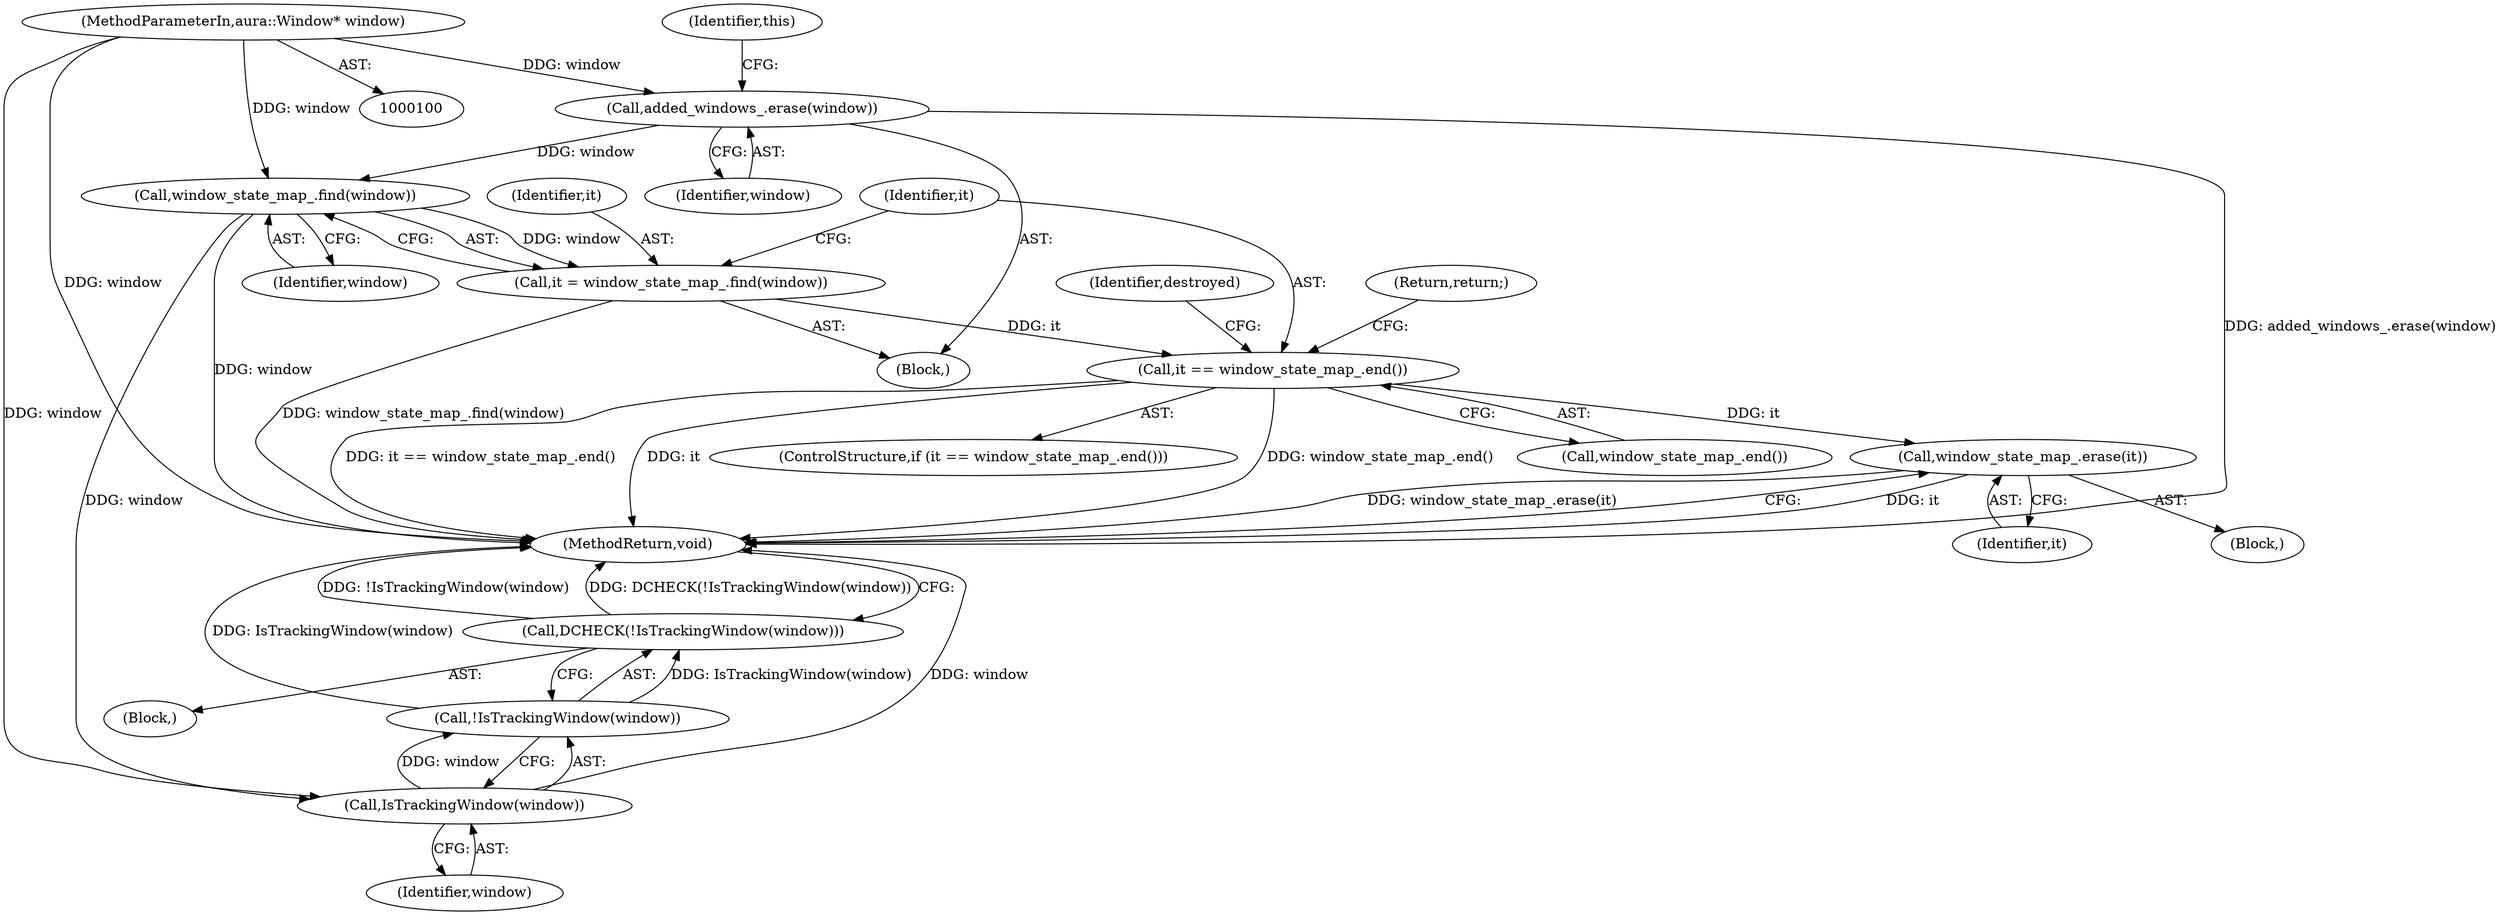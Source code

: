 digraph "0_Chrome_13e1002277287ed0090b2ca76c2d01545e677935_0@pointer" {
"1000101" [label="(MethodParameterIn,aura::Window* window)"];
"1000104" [label="(Call,added_windows_.erase(window))"];
"1000111" [label="(Call,window_state_map_.find(window))"];
"1000109" [label="(Call,it = window_state_map_.find(window))"];
"1000114" [label="(Call,it == window_state_map_.end())"];
"1000121" [label="(Call,window_state_map_.erase(it))"];
"1000132" [label="(Call,IsTrackingWindow(window))"];
"1000131" [label="(Call,!IsTrackingWindow(window))"];
"1000130" [label="(Call,DCHECK(!IsTrackingWindow(window)))"];
"1000113" [label="(ControlStructure,if (it == window_state_map_.end()))"];
"1000115" [label="(Identifier,it)"];
"1000122" [label="(Identifier,it)"];
"1000130" [label="(Call,DCHECK(!IsTrackingWindow(window)))"];
"1000104" [label="(Call,added_windows_.erase(window))"];
"1000134" [label="(MethodReturn,void)"];
"1000111" [label="(Call,window_state_map_.find(window))"];
"1000110" [label="(Identifier,it)"];
"1000116" [label="(Call,window_state_map_.end())"];
"1000107" [label="(Identifier,this)"];
"1000105" [label="(Identifier,window)"];
"1000121" [label="(Call,window_state_map_.erase(it))"];
"1000133" [label="(Identifier,window)"];
"1000120" [label="(Block,)"];
"1000114" [label="(Call,it == window_state_map_.end())"];
"1000103" [label="(Block,)"];
"1000117" [label="(Return,return;)"];
"1000119" [label="(Identifier,destroyed)"];
"1000109" [label="(Call,it = window_state_map_.find(window))"];
"1000101" [label="(MethodParameterIn,aura::Window* window)"];
"1000132" [label="(Call,IsTrackingWindow(window))"];
"1000131" [label="(Call,!IsTrackingWindow(window))"];
"1000112" [label="(Identifier,window)"];
"1000124" [label="(Block,)"];
"1000101" -> "1000100"  [label="AST: "];
"1000101" -> "1000134"  [label="DDG: window"];
"1000101" -> "1000104"  [label="DDG: window"];
"1000101" -> "1000111"  [label="DDG: window"];
"1000101" -> "1000132"  [label="DDG: window"];
"1000104" -> "1000103"  [label="AST: "];
"1000104" -> "1000105"  [label="CFG: "];
"1000105" -> "1000104"  [label="AST: "];
"1000107" -> "1000104"  [label="CFG: "];
"1000104" -> "1000134"  [label="DDG: added_windows_.erase(window)"];
"1000104" -> "1000111"  [label="DDG: window"];
"1000111" -> "1000109"  [label="AST: "];
"1000111" -> "1000112"  [label="CFG: "];
"1000112" -> "1000111"  [label="AST: "];
"1000109" -> "1000111"  [label="CFG: "];
"1000111" -> "1000134"  [label="DDG: window"];
"1000111" -> "1000109"  [label="DDG: window"];
"1000111" -> "1000132"  [label="DDG: window"];
"1000109" -> "1000103"  [label="AST: "];
"1000110" -> "1000109"  [label="AST: "];
"1000115" -> "1000109"  [label="CFG: "];
"1000109" -> "1000134"  [label="DDG: window_state_map_.find(window)"];
"1000109" -> "1000114"  [label="DDG: it"];
"1000114" -> "1000113"  [label="AST: "];
"1000114" -> "1000116"  [label="CFG: "];
"1000115" -> "1000114"  [label="AST: "];
"1000116" -> "1000114"  [label="AST: "];
"1000117" -> "1000114"  [label="CFG: "];
"1000119" -> "1000114"  [label="CFG: "];
"1000114" -> "1000134"  [label="DDG: it == window_state_map_.end()"];
"1000114" -> "1000134"  [label="DDG: it"];
"1000114" -> "1000134"  [label="DDG: window_state_map_.end()"];
"1000114" -> "1000121"  [label="DDG: it"];
"1000121" -> "1000120"  [label="AST: "];
"1000121" -> "1000122"  [label="CFG: "];
"1000122" -> "1000121"  [label="AST: "];
"1000134" -> "1000121"  [label="CFG: "];
"1000121" -> "1000134"  [label="DDG: it"];
"1000121" -> "1000134"  [label="DDG: window_state_map_.erase(it)"];
"1000132" -> "1000131"  [label="AST: "];
"1000132" -> "1000133"  [label="CFG: "];
"1000133" -> "1000132"  [label="AST: "];
"1000131" -> "1000132"  [label="CFG: "];
"1000132" -> "1000134"  [label="DDG: window"];
"1000132" -> "1000131"  [label="DDG: window"];
"1000131" -> "1000130"  [label="AST: "];
"1000130" -> "1000131"  [label="CFG: "];
"1000131" -> "1000134"  [label="DDG: IsTrackingWindow(window)"];
"1000131" -> "1000130"  [label="DDG: IsTrackingWindow(window)"];
"1000130" -> "1000124"  [label="AST: "];
"1000134" -> "1000130"  [label="CFG: "];
"1000130" -> "1000134"  [label="DDG: !IsTrackingWindow(window)"];
"1000130" -> "1000134"  [label="DDG: DCHECK(!IsTrackingWindow(window))"];
}
